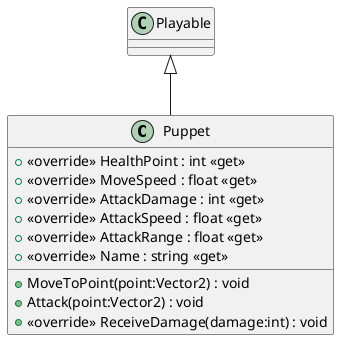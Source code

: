 @startuml
class Puppet {
    + MoveToPoint(point:Vector2) : void
    + Attack(point:Vector2) : void
    + <<override>> HealthPoint : int <<get>>
    + <<override>> MoveSpeed : float <<get>>
    + <<override>> AttackDamage : int <<get>>
    + <<override>> AttackSpeed : float <<get>>
    + <<override>> AttackRange : float <<get>>
    + <<override>> Name : string <<get>>
    + <<override>> ReceiveDamage(damage:int) : void
}
Playable <|-- Puppet
@enduml
